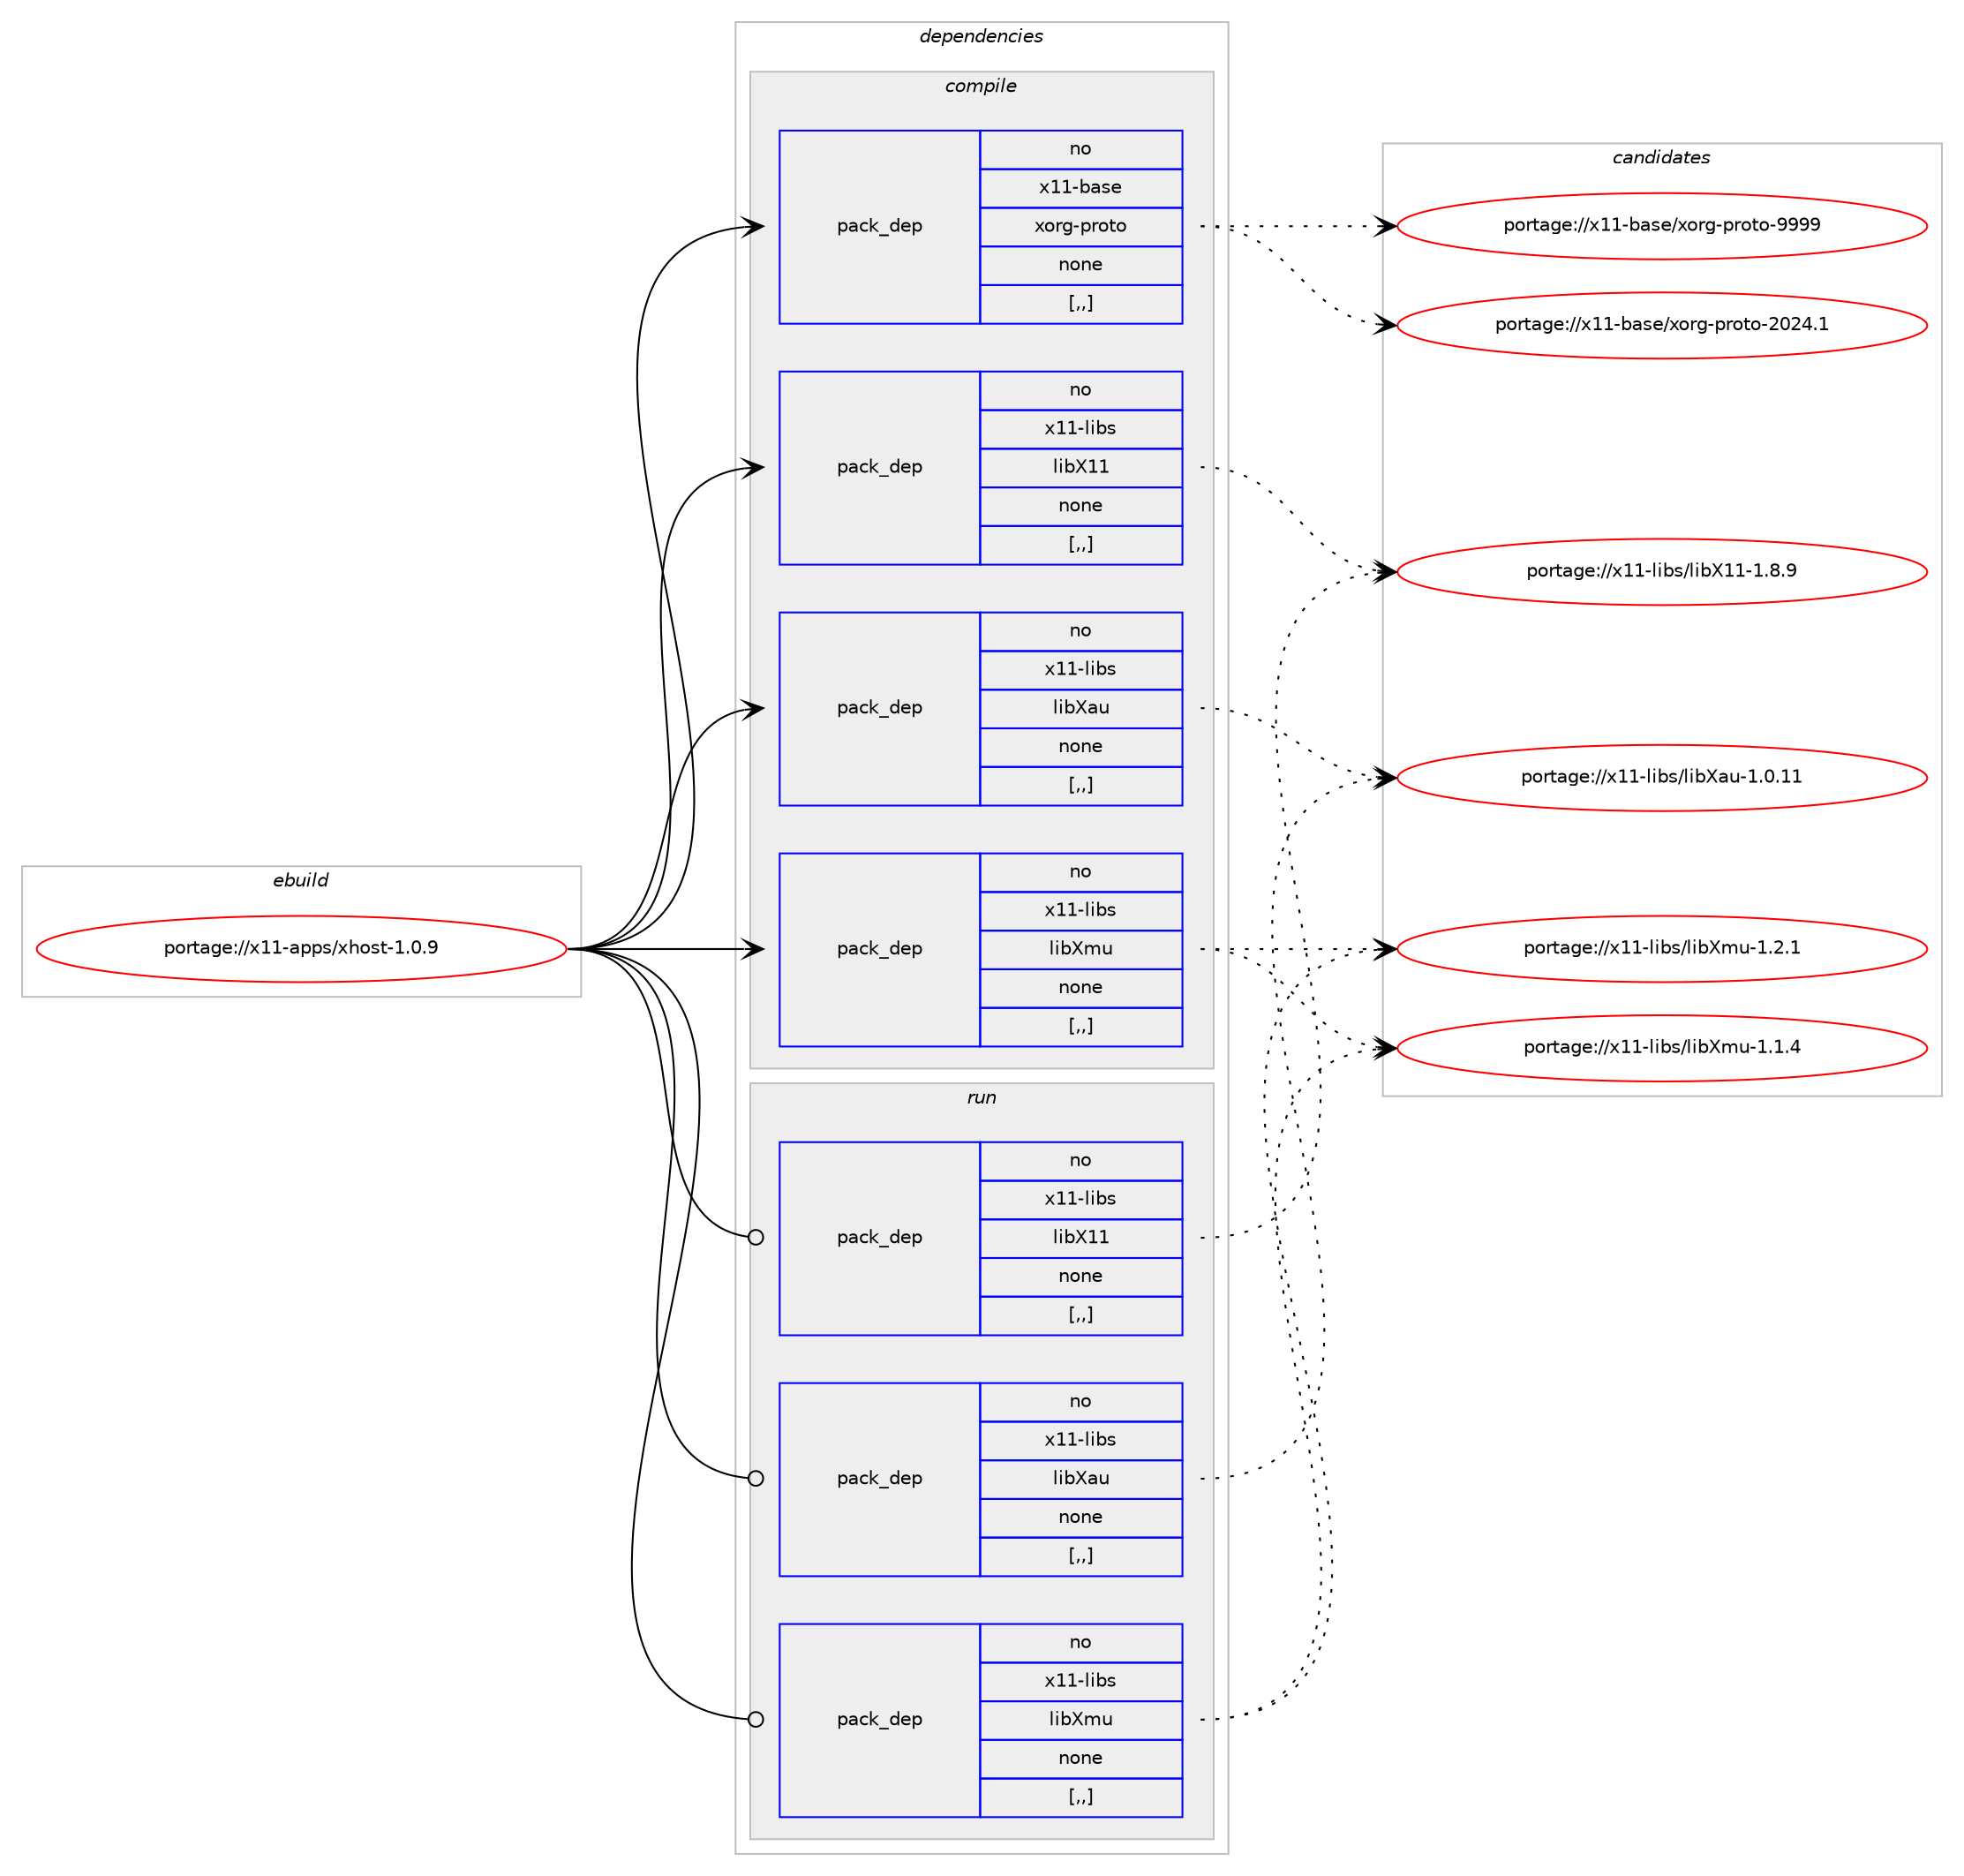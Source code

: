 digraph prolog {

# *************
# Graph options
# *************

newrank=true;
concentrate=true;
compound=true;
graph [rankdir=LR,fontname=Helvetica,fontsize=10,ranksep=1.5];#, ranksep=2.5, nodesep=0.2];
edge  [arrowhead=vee];
node  [fontname=Helvetica,fontsize=10];

# **********
# The ebuild
# **********

subgraph cluster_leftcol {
color=gray;
rank=same;
label=<<i>ebuild</i>>;
id [label="portage://x11-apps/xhost-1.0.9", color=red, width=4, href="../x11-apps/xhost-1.0.9.svg"];
}

# ****************
# The dependencies
# ****************

subgraph cluster_midcol {
color=gray;
label=<<i>dependencies</i>>;
subgraph cluster_compile {
fillcolor="#eeeeee";
style=filled;
label=<<i>compile</i>>;
subgraph pack323567 {
dependency445383 [label=<<TABLE BORDER="0" CELLBORDER="1" CELLSPACING="0" CELLPADDING="4" WIDTH="220"><TR><TD ROWSPAN="6" CELLPADDING="30">pack_dep</TD></TR><TR><TD WIDTH="110">no</TD></TR><TR><TD>x11-base</TD></TR><TR><TD>xorg-proto</TD></TR><TR><TD>none</TD></TR><TR><TD>[,,]</TD></TR></TABLE>>, shape=none, color=blue];
}
id:e -> dependency445383:w [weight=20,style="solid",arrowhead="vee"];
subgraph pack323568 {
dependency445384 [label=<<TABLE BORDER="0" CELLBORDER="1" CELLSPACING="0" CELLPADDING="4" WIDTH="220"><TR><TD ROWSPAN="6" CELLPADDING="30">pack_dep</TD></TR><TR><TD WIDTH="110">no</TD></TR><TR><TD>x11-libs</TD></TR><TR><TD>libX11</TD></TR><TR><TD>none</TD></TR><TR><TD>[,,]</TD></TR></TABLE>>, shape=none, color=blue];
}
id:e -> dependency445384:w [weight=20,style="solid",arrowhead="vee"];
subgraph pack323569 {
dependency445385 [label=<<TABLE BORDER="0" CELLBORDER="1" CELLSPACING="0" CELLPADDING="4" WIDTH="220"><TR><TD ROWSPAN="6" CELLPADDING="30">pack_dep</TD></TR><TR><TD WIDTH="110">no</TD></TR><TR><TD>x11-libs</TD></TR><TR><TD>libXau</TD></TR><TR><TD>none</TD></TR><TR><TD>[,,]</TD></TR></TABLE>>, shape=none, color=blue];
}
id:e -> dependency445385:w [weight=20,style="solid",arrowhead="vee"];
subgraph pack323570 {
dependency445386 [label=<<TABLE BORDER="0" CELLBORDER="1" CELLSPACING="0" CELLPADDING="4" WIDTH="220"><TR><TD ROWSPAN="6" CELLPADDING="30">pack_dep</TD></TR><TR><TD WIDTH="110">no</TD></TR><TR><TD>x11-libs</TD></TR><TR><TD>libXmu</TD></TR><TR><TD>none</TD></TR><TR><TD>[,,]</TD></TR></TABLE>>, shape=none, color=blue];
}
id:e -> dependency445386:w [weight=20,style="solid",arrowhead="vee"];
}
subgraph cluster_compileandrun {
fillcolor="#eeeeee";
style=filled;
label=<<i>compile and run</i>>;
}
subgraph cluster_run {
fillcolor="#eeeeee";
style=filled;
label=<<i>run</i>>;
subgraph pack323571 {
dependency445387 [label=<<TABLE BORDER="0" CELLBORDER="1" CELLSPACING="0" CELLPADDING="4" WIDTH="220"><TR><TD ROWSPAN="6" CELLPADDING="30">pack_dep</TD></TR><TR><TD WIDTH="110">no</TD></TR><TR><TD>x11-libs</TD></TR><TR><TD>libX11</TD></TR><TR><TD>none</TD></TR><TR><TD>[,,]</TD></TR></TABLE>>, shape=none, color=blue];
}
id:e -> dependency445387:w [weight=20,style="solid",arrowhead="odot"];
subgraph pack323572 {
dependency445388 [label=<<TABLE BORDER="0" CELLBORDER="1" CELLSPACING="0" CELLPADDING="4" WIDTH="220"><TR><TD ROWSPAN="6" CELLPADDING="30">pack_dep</TD></TR><TR><TD WIDTH="110">no</TD></TR><TR><TD>x11-libs</TD></TR><TR><TD>libXau</TD></TR><TR><TD>none</TD></TR><TR><TD>[,,]</TD></TR></TABLE>>, shape=none, color=blue];
}
id:e -> dependency445388:w [weight=20,style="solid",arrowhead="odot"];
subgraph pack323573 {
dependency445389 [label=<<TABLE BORDER="0" CELLBORDER="1" CELLSPACING="0" CELLPADDING="4" WIDTH="220"><TR><TD ROWSPAN="6" CELLPADDING="30">pack_dep</TD></TR><TR><TD WIDTH="110">no</TD></TR><TR><TD>x11-libs</TD></TR><TR><TD>libXmu</TD></TR><TR><TD>none</TD></TR><TR><TD>[,,]</TD></TR></TABLE>>, shape=none, color=blue];
}
id:e -> dependency445389:w [weight=20,style="solid",arrowhead="odot"];
}
}

# **************
# The candidates
# **************

subgraph cluster_choices {
rank=same;
color=gray;
label=<<i>candidates</i>>;

subgraph choice323567 {
color=black;
nodesep=1;
choice1204949459897115101471201111141034511211411111611145504850524649 [label="portage://x11-base/xorg-proto-2024.1", color=red, width=4,href="../x11-base/xorg-proto-2024.1.svg"];
choice120494945989711510147120111114103451121141111161114557575757 [label="portage://x11-base/xorg-proto-9999", color=red, width=4,href="../x11-base/xorg-proto-9999.svg"];
dependency445383:e -> choice1204949459897115101471201111141034511211411111611145504850524649:w [style=dotted,weight="100"];
dependency445383:e -> choice120494945989711510147120111114103451121141111161114557575757:w [style=dotted,weight="100"];
}
subgraph choice323568 {
color=black;
nodesep=1;
choice120494945108105981154710810598884949454946564657 [label="portage://x11-libs/libX11-1.8.9", color=red, width=4,href="../x11-libs/libX11-1.8.9.svg"];
dependency445384:e -> choice120494945108105981154710810598884949454946564657:w [style=dotted,weight="100"];
}
subgraph choice323569 {
color=black;
nodesep=1;
choice120494945108105981154710810598889711745494648464949 [label="portage://x11-libs/libXau-1.0.11", color=red, width=4,href="../x11-libs/libXau-1.0.11.svg"];
dependency445385:e -> choice120494945108105981154710810598889711745494648464949:w [style=dotted,weight="100"];
}
subgraph choice323570 {
color=black;
nodesep=1;
choice12049494510810598115471081059888109117454946494652 [label="portage://x11-libs/libXmu-1.1.4", color=red, width=4,href="../x11-libs/libXmu-1.1.4.svg"];
choice12049494510810598115471081059888109117454946504649 [label="portage://x11-libs/libXmu-1.2.1", color=red, width=4,href="../x11-libs/libXmu-1.2.1.svg"];
dependency445386:e -> choice12049494510810598115471081059888109117454946494652:w [style=dotted,weight="100"];
dependency445386:e -> choice12049494510810598115471081059888109117454946504649:w [style=dotted,weight="100"];
}
subgraph choice323571 {
color=black;
nodesep=1;
choice120494945108105981154710810598884949454946564657 [label="portage://x11-libs/libX11-1.8.9", color=red, width=4,href="../x11-libs/libX11-1.8.9.svg"];
dependency445387:e -> choice120494945108105981154710810598884949454946564657:w [style=dotted,weight="100"];
}
subgraph choice323572 {
color=black;
nodesep=1;
choice120494945108105981154710810598889711745494648464949 [label="portage://x11-libs/libXau-1.0.11", color=red, width=4,href="../x11-libs/libXau-1.0.11.svg"];
dependency445388:e -> choice120494945108105981154710810598889711745494648464949:w [style=dotted,weight="100"];
}
subgraph choice323573 {
color=black;
nodesep=1;
choice12049494510810598115471081059888109117454946494652 [label="portage://x11-libs/libXmu-1.1.4", color=red, width=4,href="../x11-libs/libXmu-1.1.4.svg"];
choice12049494510810598115471081059888109117454946504649 [label="portage://x11-libs/libXmu-1.2.1", color=red, width=4,href="../x11-libs/libXmu-1.2.1.svg"];
dependency445389:e -> choice12049494510810598115471081059888109117454946494652:w [style=dotted,weight="100"];
dependency445389:e -> choice12049494510810598115471081059888109117454946504649:w [style=dotted,weight="100"];
}
}

}
